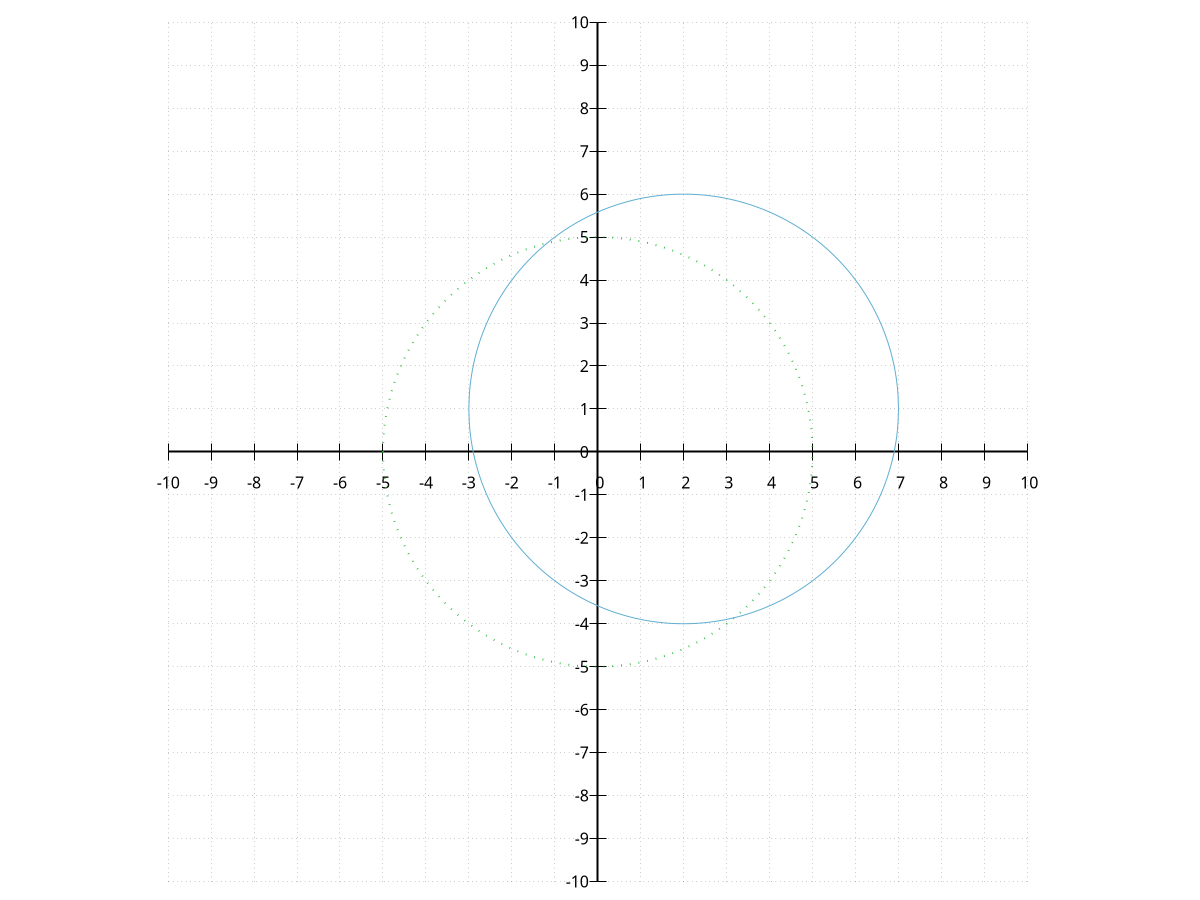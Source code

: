 #Estudio de la circunferencia

reset
#set terminal "wxt" persist
set term pngcairo size 600,600
set output "3.png"
unset border
unset key

r=5
k=1
h=2

set xzeroaxis lt -1 lw 2
set yzeroaxis lt -1 lw 2
set xrange [-10:10]
set yrange [-10:10]
set size ratio 1
set samples 2001
set xtics axis 1
set ytics axis 1
set grid 

y1(x)=sqrt(r**2 -x**2)
y2(x)=-sqrt(r**2 -x**2)
y3(x)=k+sqrt(r**2 -(x-h)**2)
y4(x)=k-sqrt(r**2 -(x-h)**2)

plot y1(x) lw 2 lt 0.5 lc rgb "#1BB632",y2(x) lw 2 lt 0.5 lc rgb "#1BB632",y3(x)lt rgb "#5FAED1", y4(x)lt rgb "#5FAED1"
unset output
